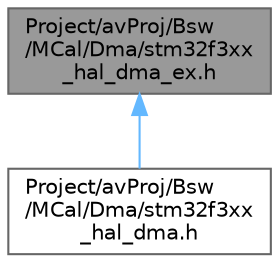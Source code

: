 digraph "Project/avProj/Bsw/MCal/Dma/stm32f3xx_hal_dma_ex.h"
{
 // LATEX_PDF_SIZE
  bgcolor="transparent";
  edge [fontname=Helvetica,fontsize=10,labelfontname=Helvetica,labelfontsize=10];
  node [fontname=Helvetica,fontsize=10,shape=box,height=0.2,width=0.4];
  Node1 [id="Node000001",label="Project/avProj/Bsw\l/MCal/Dma/stm32f3xx\l_hal_dma_ex.h",height=0.2,width=0.4,color="gray40", fillcolor="grey60", style="filled", fontcolor="black",tooltip="Header file of DMA HAL extension module."];
  Node1 -> Node2 [id="edge1_Node000001_Node000002",dir="back",color="steelblue1",style="solid",tooltip=" "];
  Node2 [id="Node000002",label="Project/avProj/Bsw\l/MCal/Dma/stm32f3xx\l_hal_dma.h",height=0.2,width=0.4,color="grey40", fillcolor="white", style="filled",URL="$av_proj_2_bsw_2_m_cal_2_dma_2stm32f3xx__hal__dma_8h.html",tooltip="Header file of DMA HAL module."];
}
